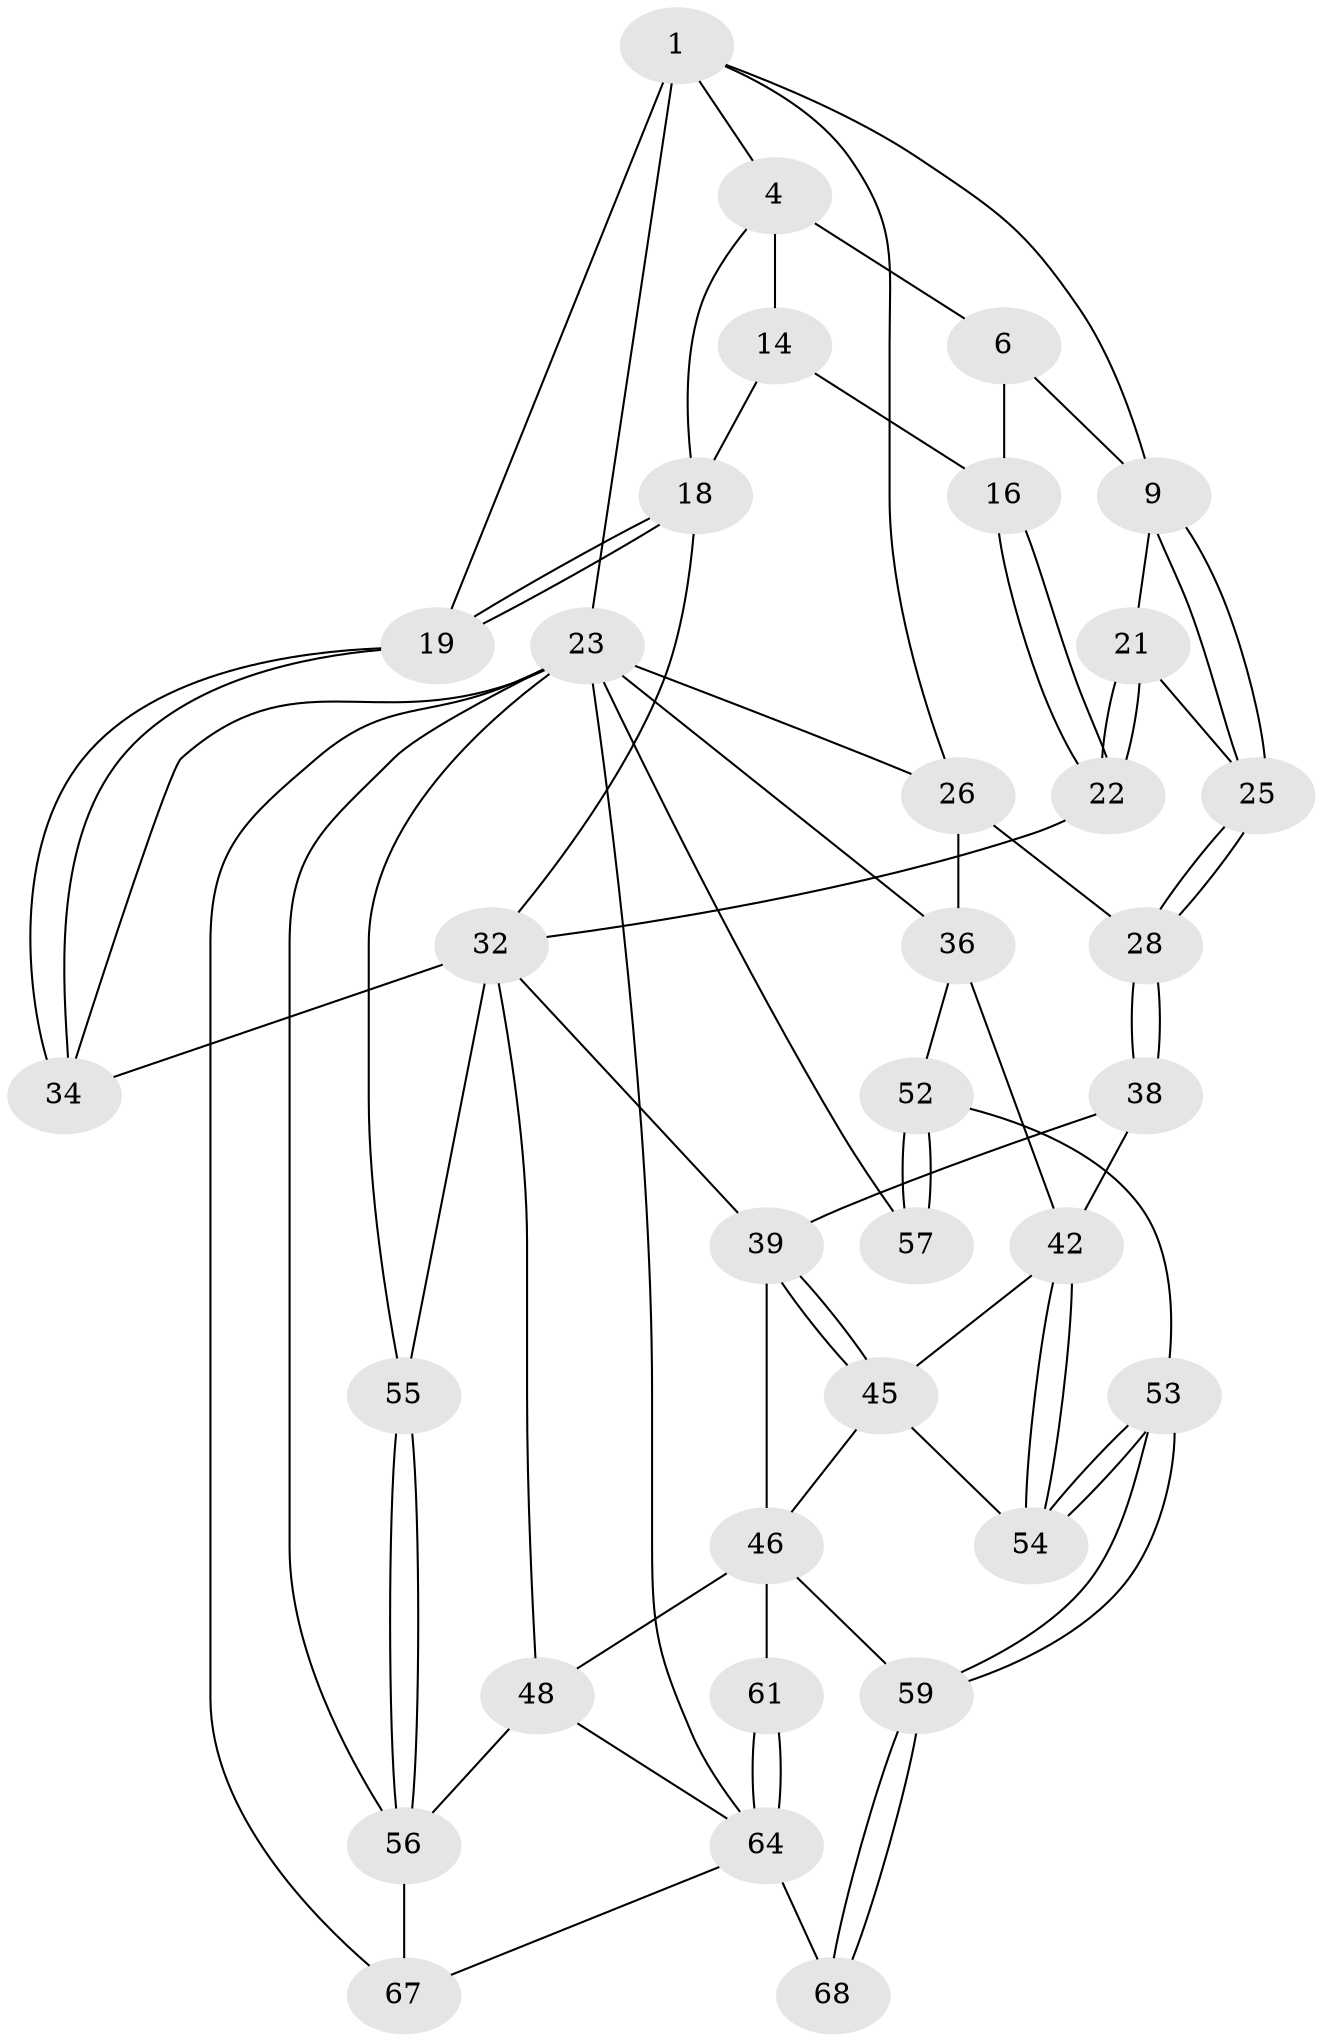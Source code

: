 // original degree distribution, {3: 0.028985507246376812, 5: 0.5797101449275363, 4: 0.21739130434782608, 6: 0.17391304347826086}
// Generated by graph-tools (version 1.1) at 2025/17/03/09/25 04:17:11]
// undirected, 34 vertices, 77 edges
graph export_dot {
graph [start="1"]
  node [color=gray90,style=filled];
  1 [pos="+0.5268707920065329+0",super="+7+2"];
  4 [pos="+0.23719762248110188+0.06589842589588023",super="+15+5"];
  6 [pos="+0.4894662946294739+0",super="+11"];
  9 [pos="+0.6160933503649243+0.12100013886754724",super="+10"];
  14 [pos="+0.41825542050603215+0.14637744976835373",super="+17"];
  16 [pos="+0.4034874455852373+0.3027738841838086"];
  18 [pos="+0.28219137137258393+0.22554552211382367",super="+20"];
  19 [pos="+0.15761898696231186+0.2976693066406915"];
  21 [pos="+0.5476611061734553+0.2974007107460833"];
  22 [pos="+0.44465197279785657+0.3808870779111027"];
  23 [pos="+1+0",super="+58+24+29"];
  25 [pos="+0.6277905199500415+0.3053359237773646"];
  26 [pos="+0.8035244667332234+0.21318059242394105",super="+27+31"];
  28 [pos="+0.6856109419345361+0.3283817243578226"];
  32 [pos="+0.24679034756024687+0.5026128255702859",super="+35+33"];
  34 [pos="+0.1430091869302513+0.4254642417125222"];
  36 [pos="+0.8207548610468903+0.46702448300413896",super="+41"];
  38 [pos="+0.6370349070208641+0.44919281446306314"];
  39 [pos="+0.5489863640025537+0.4949735613407054",super="+40"];
  42 [pos="+0.8361043231908099+0.5403366814955699",super="+43"];
  45 [pos="+0.6815550103957354+0.63195553963096",super="+50"];
  46 [pos="+0.501236964425335+0.7236016042099915",super="+47+51"];
  48 [pos="+0.25241202227391185+0.749067974695028",super="+62"];
  52 [pos="+0.9338242140389081+0.8373928131440107"];
  53 [pos="+0.8784690698327707+0.8487642278445333"];
  54 [pos="+0.8365465220316467+0.7746559351118911"];
  55 [pos="+0+0.6647817076895804"];
  56 [pos="+0+0.7840444536196561",super="+63"];
  57 [pos="+1+0.8630866212087828"];
  59 [pos="+0.7965193103985218+0.9390790377294358"];
  61 [pos="+0.5242308752489997+0.89997124798178"];
  64 [pos="+0.524002332946838+0.9030385633676933",super="+65"];
  67 [pos="+0.21034352374230514+1"];
  68 [pos="+0.7722027045589687+1"];
  1 -- 26;
  1 -- 9;
  1 -- 23 [weight=2];
  1 -- 19;
  1 -- 4;
  4 -- 18;
  4 -- 14 [weight=2];
  4 -- 6 [weight=2];
  6 -- 16;
  6 -- 9;
  9 -- 25;
  9 -- 25;
  9 -- 21;
  14 -- 16;
  14 -- 18;
  16 -- 22;
  16 -- 22;
  18 -- 19;
  18 -- 19;
  18 -- 32;
  19 -- 34;
  19 -- 34;
  21 -- 22;
  21 -- 22;
  21 -- 25;
  22 -- 32;
  23 -- 64;
  23 -- 57 [weight=2];
  23 -- 67;
  23 -- 34;
  23 -- 55;
  23 -- 56;
  23 -- 26;
  23 -- 36;
  25 -- 28;
  25 -- 28;
  26 -- 28;
  26 -- 36 [weight=2];
  28 -- 38;
  28 -- 38;
  32 -- 48;
  32 -- 34;
  32 -- 55;
  32 -- 39;
  36 -- 42;
  36 -- 52;
  38 -- 39;
  38 -- 42;
  39 -- 45;
  39 -- 45;
  39 -- 46;
  42 -- 54;
  42 -- 54;
  42 -- 45;
  45 -- 54;
  45 -- 46;
  46 -- 48;
  46 -- 61 [weight=2];
  46 -- 59;
  48 -- 64;
  48 -- 56;
  52 -- 53;
  52 -- 57;
  52 -- 57;
  53 -- 54;
  53 -- 54;
  53 -- 59;
  53 -- 59;
  55 -- 56;
  55 -- 56;
  56 -- 67 [weight=2];
  59 -- 68;
  59 -- 68;
  61 -- 64;
  61 -- 64;
  64 -- 68 [weight=2];
  64 -- 67;
}
